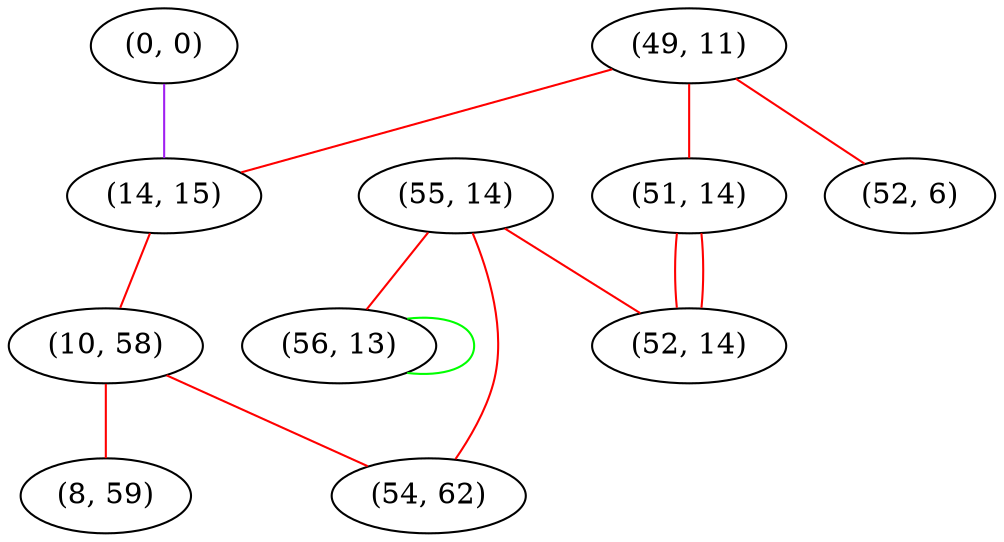 graph "" {
"(0, 0)";
"(49, 11)";
"(51, 14)";
"(55, 14)";
"(14, 15)";
"(52, 6)";
"(10, 58)";
"(56, 13)";
"(8, 59)";
"(52, 14)";
"(54, 62)";
"(0, 0)" -- "(14, 15)"  [color=purple, key=0, weight=4];
"(49, 11)" -- "(14, 15)"  [color=red, key=0, weight=1];
"(49, 11)" -- "(52, 6)"  [color=red, key=0, weight=1];
"(49, 11)" -- "(51, 14)"  [color=red, key=0, weight=1];
"(51, 14)" -- "(52, 14)"  [color=red, key=0, weight=1];
"(51, 14)" -- "(52, 14)"  [color=red, key=1, weight=1];
"(55, 14)" -- "(56, 13)"  [color=red, key=0, weight=1];
"(55, 14)" -- "(52, 14)"  [color=red, key=0, weight=1];
"(55, 14)" -- "(54, 62)"  [color=red, key=0, weight=1];
"(14, 15)" -- "(10, 58)"  [color=red, key=0, weight=1];
"(10, 58)" -- "(8, 59)"  [color=red, key=0, weight=1];
"(10, 58)" -- "(54, 62)"  [color=red, key=0, weight=1];
"(56, 13)" -- "(56, 13)"  [color=green, key=0, weight=2];
}
